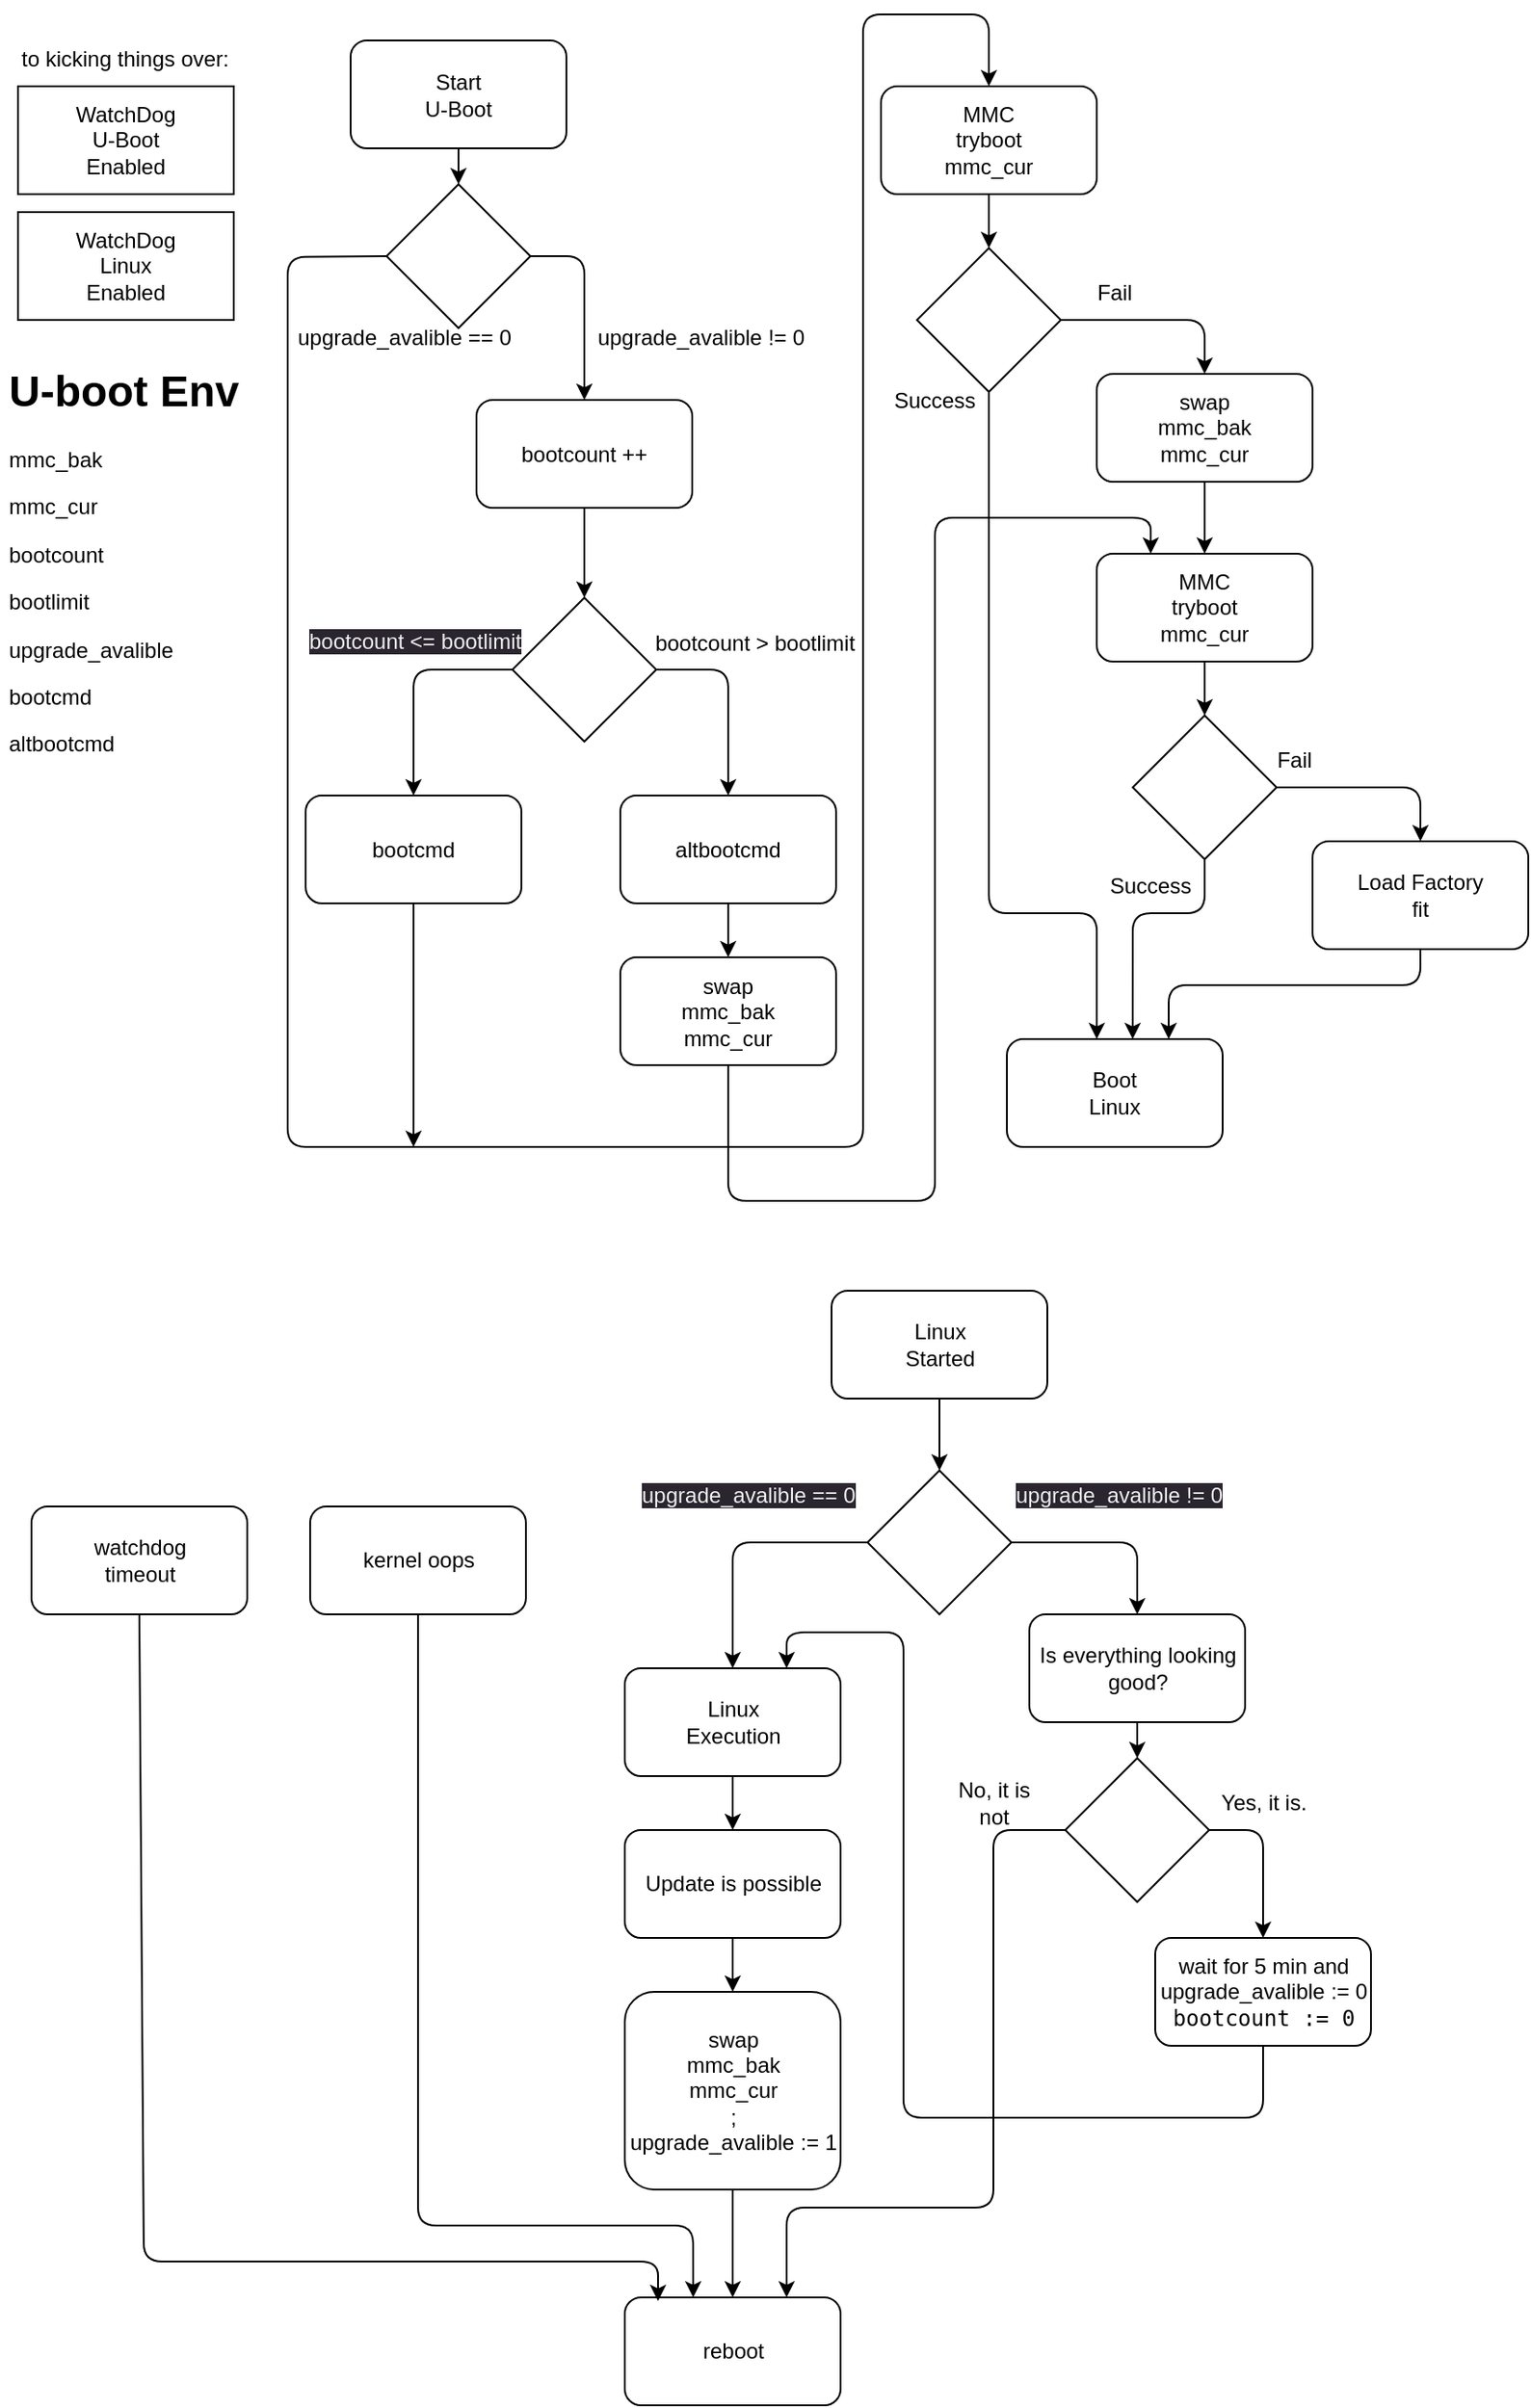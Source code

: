 <mxfile>
    <diagram id="RjMV1imbnuAgKItEHdp4" name="Page-1">
        <mxGraphModel dx="1080" dy="773" grid="1" gridSize="10" guides="1" tooltips="1" connect="1" arrows="1" fold="1" page="1" pageScale="1" pageWidth="827" pageHeight="1500" math="0" shadow="0">
            <root>
                <mxCell id="0"/>
                <mxCell id="1" parent="0"/>
                <mxCell id="2" value="WatchDog&lt;br&gt;U-Boot&lt;br&gt;Enabled" style="rounded=0;whiteSpace=wrap;html=1;" vertex="1" parent="1">
                    <mxGeometry x="10" y="50" width="120" height="60" as="geometry"/>
                </mxCell>
                <mxCell id="3" value="WatchDog&lt;br&gt;Linux&lt;br&gt;Enabled" style="rounded=0;whiteSpace=wrap;html=1;" vertex="1" parent="1">
                    <mxGeometry x="10" y="120" width="120" height="60" as="geometry"/>
                </mxCell>
                <mxCell id="4" value="MMC&lt;br&gt;tryboot&lt;br&gt;mmc_cur" style="rounded=1;whiteSpace=wrap;html=1;" vertex="1" parent="1">
                    <mxGeometry x="490" y="50" width="120" height="60" as="geometry"/>
                </mxCell>
                <mxCell id="5" value="&lt;h1&gt;U-boot Env&lt;/h1&gt;&lt;p&gt;mmc_bak&lt;br&gt;&lt;/p&gt;&lt;p&gt;mmc_cur&lt;br&gt;&lt;/p&gt;&lt;p&gt;bootcount&lt;/p&gt;&lt;p&gt;bootlimit&lt;/p&gt;&lt;p&gt;upgrade_avalible&lt;/p&gt;&lt;p&gt;bootcmd&lt;/p&gt;&lt;p&gt;altbootcmd&lt;/p&gt;" style="text;html=1;strokeColor=none;fillColor=none;spacing=5;spacingTop=-20;whiteSpace=wrap;overflow=hidden;rounded=0;" vertex="1" parent="1">
                    <mxGeometry y="200" width="150" height="280" as="geometry"/>
                </mxCell>
                <mxCell id="6" value="" style="rhombus;whiteSpace=wrap;html=1;" vertex="1" parent="1">
                    <mxGeometry x="510" y="140" width="80" height="80" as="geometry"/>
                </mxCell>
                <mxCell id="7" value="swap&lt;br&gt;&lt;span style=&quot;text-align: left;&quot;&gt;mmc_bak&lt;br&gt;&lt;/span&gt;&lt;span style=&quot;text-align: left;&quot;&gt;mmc_cur&lt;/span&gt;&lt;span style=&quot;text-align: left;&quot;&gt;&lt;br&gt;&lt;/span&gt;" style="rounded=1;whiteSpace=wrap;html=1;" vertex="1" parent="1">
                    <mxGeometry x="610" y="210" width="120" height="60" as="geometry"/>
                </mxCell>
                <mxCell id="8" value="" style="endArrow=classic;html=1;entryX=0.5;entryY=0;entryDx=0;entryDy=0;exitX=0.5;exitY=1;exitDx=0;exitDy=0;" edge="1" parent="1" source="4" target="6">
                    <mxGeometry width="50" height="50" relative="1" as="geometry">
                        <mxPoint x="580" y="210" as="sourcePoint"/>
                        <mxPoint x="630" y="160" as="targetPoint"/>
                    </mxGeometry>
                </mxCell>
                <mxCell id="9" value="" style="endArrow=classic;html=1;entryX=0.5;entryY=0;entryDx=0;entryDy=0;exitX=1;exitY=0.5;exitDx=0;exitDy=0;" edge="1" parent="1" source="6" target="7">
                    <mxGeometry width="50" height="50" relative="1" as="geometry">
                        <mxPoint x="600" y="270" as="sourcePoint"/>
                        <mxPoint x="650" y="220" as="targetPoint"/>
                        <Array as="points">
                            <mxPoint x="670" y="180"/>
                        </Array>
                    </mxGeometry>
                </mxCell>
                <mxCell id="10" value="Fail" style="text;html=1;strokeColor=none;fillColor=none;align=center;verticalAlign=middle;whiteSpace=wrap;rounded=0;" vertex="1" parent="1">
                    <mxGeometry x="590" y="150" width="60" height="30" as="geometry"/>
                </mxCell>
                <mxCell id="12" value="Load Factory&lt;br&gt;fit" style="rounded=1;whiteSpace=wrap;html=1;" vertex="1" parent="1">
                    <mxGeometry x="730" y="470" width="120" height="60" as="geometry"/>
                </mxCell>
                <mxCell id="13" value="MMC&lt;br&gt;tryboot&lt;br&gt;mmc_cur" style="rounded=1;whiteSpace=wrap;html=1;" vertex="1" parent="1">
                    <mxGeometry x="610" y="310" width="120" height="60" as="geometry"/>
                </mxCell>
                <mxCell id="14" value="" style="rhombus;whiteSpace=wrap;html=1;" vertex="1" parent="1">
                    <mxGeometry x="630" y="400" width="80" height="80" as="geometry"/>
                </mxCell>
                <mxCell id="16" value="" style="endArrow=classic;html=1;entryX=0.5;entryY=0;entryDx=0;entryDy=0;exitX=0.5;exitY=1;exitDx=0;exitDy=0;" edge="1" parent="1" source="13" target="14">
                    <mxGeometry width="50" height="50" relative="1" as="geometry">
                        <mxPoint x="700" y="470" as="sourcePoint"/>
                        <mxPoint x="750" y="420" as="targetPoint"/>
                    </mxGeometry>
                </mxCell>
                <mxCell id="17" value="" style="endArrow=classic;html=1;entryX=0.5;entryY=0;entryDx=0;entryDy=0;exitX=1;exitY=0.5;exitDx=0;exitDy=0;" edge="1" parent="1" source="14">
                    <mxGeometry width="50" height="50" relative="1" as="geometry">
                        <mxPoint x="720" y="530" as="sourcePoint"/>
                        <mxPoint x="790" y="470" as="targetPoint"/>
                        <Array as="points">
                            <mxPoint x="790" y="440"/>
                        </Array>
                    </mxGeometry>
                </mxCell>
                <mxCell id="18" value="Fail" style="text;html=1;strokeColor=none;fillColor=none;align=center;verticalAlign=middle;whiteSpace=wrap;rounded=0;" vertex="1" parent="1">
                    <mxGeometry x="690" y="410" width="60" height="30" as="geometry"/>
                </mxCell>
                <mxCell id="19" value="Boot&lt;br&gt;Linux" style="rounded=1;whiteSpace=wrap;html=1;" vertex="1" parent="1">
                    <mxGeometry x="560" y="580" width="120" height="60" as="geometry"/>
                </mxCell>
                <mxCell id="20" value="" style="endArrow=classic;html=1;entryX=0.583;entryY=0;entryDx=0;entryDy=0;exitX=0.5;exitY=1;exitDx=0;exitDy=0;exitPerimeter=0;entryPerimeter=0;" edge="1" parent="1" source="14" target="19">
                    <mxGeometry width="50" height="50" relative="1" as="geometry">
                        <mxPoint x="670" y="490" as="sourcePoint"/>
                        <mxPoint x="590" y="440" as="targetPoint"/>
                        <Array as="points">
                            <mxPoint x="670" y="510"/>
                            <mxPoint x="630" y="510"/>
                        </Array>
                    </mxGeometry>
                </mxCell>
                <mxCell id="22" value="Success" style="text;html=1;strokeColor=none;fillColor=none;align=center;verticalAlign=middle;whiteSpace=wrap;rounded=0;" vertex="1" parent="1">
                    <mxGeometry x="610" y="480" width="60" height="30" as="geometry"/>
                </mxCell>
                <mxCell id="24" value="to kicking things over:" style="text;html=1;strokeColor=none;fillColor=none;align=left;verticalAlign=middle;whiteSpace=wrap;rounded=0;" vertex="1" parent="1">
                    <mxGeometry x="10" y="20" width="120" height="30" as="geometry"/>
                </mxCell>
                <mxCell id="25" value="" style="endArrow=classic;html=1;exitX=0.5;exitY=1;exitDx=0;exitDy=0;" edge="1" parent="1" source="6">
                    <mxGeometry width="50" height="50" relative="1" as="geometry">
                        <mxPoint x="510" y="410" as="sourcePoint"/>
                        <mxPoint x="610" y="580" as="targetPoint"/>
                        <Array as="points">
                            <mxPoint x="550" y="510"/>
                            <mxPoint x="610" y="510"/>
                        </Array>
                    </mxGeometry>
                </mxCell>
                <mxCell id="26" value="Success" style="text;html=1;strokeColor=none;fillColor=none;align=center;verticalAlign=middle;whiteSpace=wrap;rounded=0;" vertex="1" parent="1">
                    <mxGeometry x="490" y="210" width="60" height="30" as="geometry"/>
                </mxCell>
                <mxCell id="27" value="" style="endArrow=classic;html=1;entryX=0.5;entryY=0;entryDx=0;entryDy=0;exitX=0.5;exitY=1;exitDx=0;exitDy=0;" edge="1" parent="1" source="7" target="13">
                    <mxGeometry width="50" height="50" relative="1" as="geometry">
                        <mxPoint x="600" y="430" as="sourcePoint"/>
                        <mxPoint x="650" y="380" as="targetPoint"/>
                    </mxGeometry>
                </mxCell>
                <mxCell id="28" value="" style="endArrow=classic;html=1;entryX=0.75;entryY=0;entryDx=0;entryDy=0;exitX=0.5;exitY=1;exitDx=0;exitDy=0;" edge="1" parent="1" source="12" target="19">
                    <mxGeometry width="50" height="50" relative="1" as="geometry">
                        <mxPoint x="600" y="430" as="sourcePoint"/>
                        <mxPoint x="650" y="380" as="targetPoint"/>
                        <Array as="points">
                            <mxPoint x="790" y="550"/>
                            <mxPoint x="650" y="550"/>
                        </Array>
                    </mxGeometry>
                </mxCell>
                <mxCell id="29" value="" style="rhombus;whiteSpace=wrap;html=1;" vertex="1" parent="1">
                    <mxGeometry x="215" y="104.5" width="80" height="80" as="geometry"/>
                </mxCell>
                <mxCell id="30" value="Start&lt;br&gt;U-Boot" style="rounded=1;whiteSpace=wrap;html=1;" vertex="1" parent="1">
                    <mxGeometry x="195" y="24.5" width="120" height="60" as="geometry"/>
                </mxCell>
                <mxCell id="31" value="bootcount ++" style="rounded=1;whiteSpace=wrap;html=1;" vertex="1" parent="1">
                    <mxGeometry x="265" y="224.5" width="120" height="60" as="geometry"/>
                </mxCell>
                <mxCell id="33" value="&lt;span style=&quot;text-align: left;&quot;&gt;upgrade_avalible != 0&lt;/span&gt;" style="text;html=1;strokeColor=none;fillColor=none;align=center;verticalAlign=middle;whiteSpace=wrap;rounded=0;" vertex="1" parent="1">
                    <mxGeometry x="325" y="174.5" width="130" height="30" as="geometry"/>
                </mxCell>
                <mxCell id="34" value="" style="endArrow=classic;html=1;exitX=0.5;exitY=1;exitDx=0;exitDy=0;" edge="1" parent="1" source="30" target="29">
                    <mxGeometry width="50" height="50" relative="1" as="geometry">
                        <mxPoint x="445" y="404.5" as="sourcePoint"/>
                        <mxPoint x="495" y="354.5" as="targetPoint"/>
                    </mxGeometry>
                </mxCell>
                <mxCell id="35" value="" style="endArrow=classic;html=1;exitX=1;exitY=0.5;exitDx=0;exitDy=0;" edge="1" parent="1" source="29" target="31">
                    <mxGeometry width="50" height="50" relative="1" as="geometry">
                        <mxPoint x="445" y="404.5" as="sourcePoint"/>
                        <mxPoint x="495" y="354.5" as="targetPoint"/>
                        <Array as="points">
                            <mxPoint x="325" y="144.5"/>
                        </Array>
                    </mxGeometry>
                </mxCell>
                <mxCell id="36" value="" style="rhombus;whiteSpace=wrap;html=1;" vertex="1" parent="1">
                    <mxGeometry x="285" y="334.5" width="80" height="80" as="geometry"/>
                </mxCell>
                <mxCell id="37" value="" style="endArrow=classic;html=1;exitX=0.5;exitY=1;exitDx=0;exitDy=0;entryX=0.5;entryY=0;entryDx=0;entryDy=0;" edge="1" parent="1" source="31" target="36">
                    <mxGeometry width="50" height="50" relative="1" as="geometry">
                        <mxPoint x="445" y="404.5" as="sourcePoint"/>
                        <mxPoint x="495" y="354.5" as="targetPoint"/>
                    </mxGeometry>
                </mxCell>
                <mxCell id="38" value="&lt;span style=&quot;text-align: left;&quot;&gt;bootcount &amp;gt; bootlimit&lt;/span&gt;" style="text;html=1;strokeColor=none;fillColor=none;align=center;verticalAlign=middle;whiteSpace=wrap;rounded=0;" vertex="1" parent="1">
                    <mxGeometry x="355" y="344.5" width="130" height="30" as="geometry"/>
                </mxCell>
                <mxCell id="39" value="swap&lt;br&gt;&lt;span style=&quot;text-align: left;&quot;&gt;mmc_bak&lt;br&gt;&lt;/span&gt;&lt;span style=&quot;text-align: left;&quot;&gt;mmc_cur&lt;/span&gt;&lt;span style=&quot;text-align: left;&quot;&gt;&lt;br&gt;&lt;/span&gt;" style="rounded=1;whiteSpace=wrap;html=1;" vertex="1" parent="1">
                    <mxGeometry x="345" y="534.5" width="120" height="60" as="geometry"/>
                </mxCell>
                <mxCell id="40" value="&lt;span style=&quot;text-align: left;&quot;&gt;altbootcmd&lt;br&gt;&lt;/span&gt;" style="rounded=1;whiteSpace=wrap;html=1;" vertex="1" parent="1">
                    <mxGeometry x="345" y="444.5" width="120" height="60" as="geometry"/>
                </mxCell>
                <mxCell id="41" value="" style="endArrow=classic;html=1;exitX=1;exitY=0.5;exitDx=0;exitDy=0;entryX=0.5;entryY=0;entryDx=0;entryDy=0;" edge="1" parent="1" source="36" target="40">
                    <mxGeometry width="50" height="50" relative="1" as="geometry">
                        <mxPoint x="445" y="414.5" as="sourcePoint"/>
                        <mxPoint x="495" y="364.5" as="targetPoint"/>
                        <Array as="points">
                            <mxPoint x="405" y="374.5"/>
                        </Array>
                    </mxGeometry>
                </mxCell>
                <mxCell id="42" value="" style="endArrow=classic;html=1;exitX=0.5;exitY=1;exitDx=0;exitDy=0;entryX=0.5;entryY=0;entryDx=0;entryDy=0;" edge="1" parent="1" source="40" target="39">
                    <mxGeometry width="50" height="50" relative="1" as="geometry">
                        <mxPoint x="445" y="414.5" as="sourcePoint"/>
                        <mxPoint x="495" y="364.5" as="targetPoint"/>
                    </mxGeometry>
                </mxCell>
                <mxCell id="43" value="&lt;span style=&quot;color: rgb(240, 240, 240); font-family: Helvetica; font-size: 12px; font-style: normal; font-variant-ligatures: normal; font-variant-caps: normal; font-weight: 400; letter-spacing: normal; orphans: 2; text-align: left; text-indent: 0px; text-transform: none; widows: 2; word-spacing: 0px; -webkit-text-stroke-width: 0px; background-color: rgb(42, 37, 47); text-decoration-thickness: initial; text-decoration-style: initial; text-decoration-color: initial; float: none; display: inline !important;&quot;&gt;bootcount &amp;lt;= bootlimit&lt;/span&gt;" style="text;whiteSpace=wrap;html=1;" vertex="1" parent="1">
                    <mxGeometry x="170" y="344.5" width="140" height="40" as="geometry"/>
                </mxCell>
                <mxCell id="44" value="bootcmd" style="rounded=1;whiteSpace=wrap;html=1;" vertex="1" parent="1">
                    <mxGeometry x="170" y="444.5" width="120" height="60" as="geometry"/>
                </mxCell>
                <mxCell id="45" value="" style="endArrow=classic;html=1;entryX=0.5;entryY=0;entryDx=0;entryDy=0;exitX=0;exitY=0.5;exitDx=0;exitDy=0;" edge="1" parent="1" source="36" target="44">
                    <mxGeometry width="50" height="50" relative="1" as="geometry">
                        <mxPoint x="275" y="374.5" as="sourcePoint"/>
                        <mxPoint x="495" y="374.5" as="targetPoint"/>
                        <Array as="points">
                            <mxPoint x="230" y="374.5"/>
                        </Array>
                    </mxGeometry>
                </mxCell>
                <mxCell id="46" value="" style="endArrow=classic;html=1;exitX=0;exitY=0.5;exitDx=0;exitDy=0;entryX=0.5;entryY=0;entryDx=0;entryDy=0;" edge="1" parent="1" source="29" target="4">
                    <mxGeometry width="50" height="50" relative="1" as="geometry">
                        <mxPoint x="450" y="320" as="sourcePoint"/>
                        <mxPoint x="500" y="270" as="targetPoint"/>
                        <Array as="points">
                            <mxPoint x="160" y="145"/>
                            <mxPoint x="160" y="640"/>
                            <mxPoint x="480" y="640"/>
                            <mxPoint x="480" y="10"/>
                            <mxPoint x="550" y="10"/>
                        </Array>
                    </mxGeometry>
                </mxCell>
                <mxCell id="48" value="&lt;span style=&quot;text-align: left;&quot;&gt;upgrade_avalible ==&amp;nbsp;0&lt;/span&gt;" style="text;html=1;strokeColor=none;fillColor=none;align=center;verticalAlign=middle;whiteSpace=wrap;rounded=0;" vertex="1" parent="1">
                    <mxGeometry x="160" y="174.5" width="130" height="30" as="geometry"/>
                </mxCell>
                <mxCell id="49" value="" style="endArrow=classic;html=1;exitX=0.5;exitY=1;exitDx=0;exitDy=0;" edge="1" parent="1" source="44">
                    <mxGeometry width="50" height="50" relative="1" as="geometry">
                        <mxPoint x="455" y="294.5" as="sourcePoint"/>
                        <mxPoint x="230" y="640" as="targetPoint"/>
                    </mxGeometry>
                </mxCell>
                <mxCell id="50" value="" style="endArrow=classic;html=1;exitX=0.5;exitY=1;exitDx=0;exitDy=0;entryX=0.25;entryY=0;entryDx=0;entryDy=0;" edge="1" parent="1" source="39" target="13">
                    <mxGeometry width="50" height="50" relative="1" as="geometry">
                        <mxPoint x="455" y="414.5" as="sourcePoint"/>
                        <mxPoint x="405" y="690" as="targetPoint"/>
                        <Array as="points">
                            <mxPoint x="405" y="670"/>
                            <mxPoint x="520" y="670"/>
                            <mxPoint x="520" y="290"/>
                            <mxPoint x="640" y="290"/>
                        </Array>
                    </mxGeometry>
                </mxCell>
                <mxCell id="59" value="Linux&lt;br&gt;Execution" style="rounded=1;whiteSpace=wrap;html=1;" vertex="1" parent="1">
                    <mxGeometry x="347.5" y="930" width="120" height="60" as="geometry"/>
                </mxCell>
                <mxCell id="60" value="swap&lt;br&gt;&lt;span style=&quot;text-align: left;&quot;&gt;mmc_bak&lt;br&gt;&lt;/span&gt;&lt;span style=&quot;text-align: left;&quot;&gt;mmc_cur&lt;br&gt;;&lt;br&gt;&lt;/span&gt;&lt;span style=&quot;text-align: left;&quot;&gt;upgrade_avalible := 1&lt;/span&gt;&lt;span style=&quot;text-align: left;&quot;&gt;&lt;br&gt;&lt;/span&gt;" style="rounded=1;whiteSpace=wrap;html=1;" vertex="1" parent="1">
                    <mxGeometry x="347.5" y="1110" width="120" height="110" as="geometry"/>
                </mxCell>
                <mxCell id="61" value="Update is possible" style="rounded=1;whiteSpace=wrap;html=1;" vertex="1" parent="1">
                    <mxGeometry x="347.5" y="1020" width="120" height="60" as="geometry"/>
                </mxCell>
                <mxCell id="62" value="&lt;span style=&quot;text-align: left;&quot;&gt;wait for 5 min and&lt;br&gt;upgrade_avalible := 0&lt;br&gt;&lt;/span&gt;&lt;code class=&quot;docutils literal notranslate&quot;&gt;&lt;span class=&quot;pre&quot;&gt;bootcount := 0&lt;/span&gt;&lt;/code&gt;&lt;span style=&quot;text-align: left;&quot;&gt;&lt;br&gt;&lt;/span&gt;" style="rounded=1;whiteSpace=wrap;html=1;" vertex="1" parent="1">
                    <mxGeometry x="642.5" y="1080" width="120" height="60" as="geometry"/>
                </mxCell>
                <mxCell id="63" value="kernel&amp;nbsp;oops" style="rounded=1;whiteSpace=wrap;html=1;" vertex="1" parent="1">
                    <mxGeometry x="172.5" y="840" width="120" height="60" as="geometry"/>
                </mxCell>
                <mxCell id="64" value="watchdog&lt;br&gt;timeout" style="rounded=1;whiteSpace=wrap;html=1;" vertex="1" parent="1">
                    <mxGeometry x="17.5" y="840" width="120" height="60" as="geometry"/>
                </mxCell>
                <mxCell id="77" value="" style="rhombus;whiteSpace=wrap;html=1;" vertex="1" parent="1">
                    <mxGeometry x="482.5" y="820" width="80" height="80" as="geometry"/>
                </mxCell>
                <mxCell id="78" value="&lt;span style=&quot;color: rgb(240, 240, 240); font-family: Helvetica; font-size: 12px; font-style: normal; font-variant-ligatures: normal; font-variant-caps: normal; font-weight: 400; letter-spacing: normal; orphans: 2; text-align: left; text-indent: 0px; text-transform: none; widows: 2; word-spacing: 0px; -webkit-text-stroke-width: 0px; background-color: rgb(42, 37, 47); text-decoration-thickness: initial; text-decoration-style: initial; text-decoration-color: initial; float: none; display: inline !important;&quot;&gt;upgrade_avalible != 0&lt;/span&gt;" style="text;whiteSpace=wrap;html=1;" vertex="1" parent="1">
                    <mxGeometry x="562.5" y="820" width="155" height="40" as="geometry"/>
                </mxCell>
                <mxCell id="81" value="Linux&lt;br&gt;Started" style="rounded=1;whiteSpace=wrap;html=1;" vertex="1" parent="1">
                    <mxGeometry x="462.5" y="720" width="120" height="60" as="geometry"/>
                </mxCell>
                <mxCell id="83" value="" style="rhombus;whiteSpace=wrap;html=1;" vertex="1" parent="1">
                    <mxGeometry x="592.5" y="980" width="80" height="80" as="geometry"/>
                </mxCell>
                <mxCell id="85" value="&lt;span style=&quot;text-align: left;&quot;&gt;Is everything looking good?&lt;/span&gt;" style="rounded=1;whiteSpace=wrap;html=1;" vertex="1" parent="1">
                    <mxGeometry x="572.5" y="900" width="120" height="60" as="geometry"/>
                </mxCell>
                <mxCell id="86" value="" style="endArrow=classic;html=1;entryX=0.5;entryY=0;entryDx=0;entryDy=0;exitX=1;exitY=0.5;exitDx=0;exitDy=0;" edge="1" parent="1" source="83" target="62">
                    <mxGeometry width="50" height="50" relative="1" as="geometry">
                        <mxPoint x="452.5" y="1100" as="sourcePoint"/>
                        <mxPoint x="502.5" y="1050" as="targetPoint"/>
                        <Array as="points">
                            <mxPoint x="702.5" y="1020"/>
                        </Array>
                    </mxGeometry>
                </mxCell>
                <mxCell id="87" value="" style="endArrow=classic;html=1;entryX=0.5;entryY=0;entryDx=0;entryDy=0;exitX=0.5;exitY=1;exitDx=0;exitDy=0;" edge="1" parent="1" source="85" target="83">
                    <mxGeometry width="50" height="50" relative="1" as="geometry">
                        <mxPoint x="452.5" y="1100" as="sourcePoint"/>
                        <mxPoint x="502.5" y="1050" as="targetPoint"/>
                    </mxGeometry>
                </mxCell>
                <mxCell id="88" value="" style="endArrow=classic;html=1;exitX=1;exitY=0.5;exitDx=0;exitDy=0;entryX=0.5;entryY=0;entryDx=0;entryDy=0;" edge="1" parent="1" source="77" target="85">
                    <mxGeometry width="50" height="50" relative="1" as="geometry">
                        <mxPoint x="452.5" y="1100" as="sourcePoint"/>
                        <mxPoint x="502.5" y="1050" as="targetPoint"/>
                        <Array as="points">
                            <mxPoint x="632.5" y="860"/>
                        </Array>
                    </mxGeometry>
                </mxCell>
                <mxCell id="89" value="" style="endArrow=classic;html=1;entryX=0.5;entryY=0;entryDx=0;entryDy=0;exitX=0;exitY=0.5;exitDx=0;exitDy=0;" edge="1" parent="1" source="77" target="59">
                    <mxGeometry width="50" height="50" relative="1" as="geometry">
                        <mxPoint x="452.5" y="1100" as="sourcePoint"/>
                        <mxPoint x="502.5" y="1050" as="targetPoint"/>
                        <Array as="points">
                            <mxPoint x="407.5" y="860"/>
                        </Array>
                    </mxGeometry>
                </mxCell>
                <mxCell id="91" value="Yes, it is." style="text;html=1;strokeColor=none;fillColor=none;align=center;verticalAlign=middle;whiteSpace=wrap;rounded=0;fillStyle=solid;" vertex="1" parent="1">
                    <mxGeometry x="672.5" y="990" width="60" height="30" as="geometry"/>
                </mxCell>
                <mxCell id="92" value="&lt;span style=&quot;color: rgb(240, 240, 240); font-family: Helvetica; font-size: 12px; font-style: normal; font-variant-ligatures: normal; font-variant-caps: normal; font-weight: 400; letter-spacing: normal; orphans: 2; text-align: left; text-indent: 0px; text-transform: none; widows: 2; word-spacing: 0px; -webkit-text-stroke-width: 0px; background-color: rgb(42, 37, 47); text-decoration-thickness: initial; text-decoration-style: initial; text-decoration-color: initial; float: none; display: inline !important;&quot;&gt;upgrade_avalible == 0&lt;/span&gt;" style="text;whiteSpace=wrap;html=1;" vertex="1" parent="1">
                    <mxGeometry x="355" y="820" width="155" height="40" as="geometry"/>
                </mxCell>
                <mxCell id="93" value="" style="endArrow=classic;html=1;entryX=0.5;entryY=0;entryDx=0;entryDy=0;exitX=0.5;exitY=1;exitDx=0;exitDy=0;" edge="1" parent="1" source="59" target="61">
                    <mxGeometry width="50" height="50" relative="1" as="geometry">
                        <mxPoint x="452.5" y="970" as="sourcePoint"/>
                        <mxPoint x="502.5" y="920" as="targetPoint"/>
                    </mxGeometry>
                </mxCell>
                <mxCell id="94" value="" style="endArrow=classic;html=1;entryX=0.5;entryY=0;entryDx=0;entryDy=0;exitX=0.5;exitY=1;exitDx=0;exitDy=0;" edge="1" parent="1" source="61" target="60">
                    <mxGeometry width="50" height="50" relative="1" as="geometry">
                        <mxPoint x="452.5" y="970" as="sourcePoint"/>
                        <mxPoint x="502.5" y="920" as="targetPoint"/>
                    </mxGeometry>
                </mxCell>
                <mxCell id="95" value="" style="endArrow=classic;html=1;exitX=0.5;exitY=1;exitDx=0;exitDy=0;entryX=0.75;entryY=0;entryDx=0;entryDy=0;" edge="1" parent="1" source="62" target="59">
                    <mxGeometry width="50" height="50" relative="1" as="geometry">
                        <mxPoint x="452.5" y="1090" as="sourcePoint"/>
                        <mxPoint x="502.5" y="1040" as="targetPoint"/>
                        <Array as="points">
                            <mxPoint x="702.5" y="1180"/>
                            <mxPoint x="502.5" y="1180"/>
                            <mxPoint x="502.5" y="910"/>
                            <mxPoint x="437.5" y="910"/>
                        </Array>
                    </mxGeometry>
                </mxCell>
                <mxCell id="97" value="&lt;span style=&quot;text-align: left;&quot;&gt;reboot&lt;/span&gt;" style="rounded=1;whiteSpace=wrap;html=1;" vertex="1" parent="1">
                    <mxGeometry x="347.5" y="1280" width="120" height="60" as="geometry"/>
                </mxCell>
                <mxCell id="98" value="" style="endArrow=classic;html=1;exitX=0.5;exitY=1;exitDx=0;exitDy=0;" edge="1" parent="1" source="60" target="97">
                    <mxGeometry width="50" height="50" relative="1" as="geometry">
                        <mxPoint x="452.5" y="1100" as="sourcePoint"/>
                        <mxPoint x="502.5" y="1050" as="targetPoint"/>
                    </mxGeometry>
                </mxCell>
                <mxCell id="99" value="" style="endArrow=classic;html=1;exitX=0;exitY=0.5;exitDx=0;exitDy=0;entryX=0.75;entryY=0;entryDx=0;entryDy=0;" edge="1" parent="1" source="83" target="97">
                    <mxGeometry width="50" height="50" relative="1" as="geometry">
                        <mxPoint x="452.5" y="1100" as="sourcePoint"/>
                        <mxPoint x="502.5" y="1050" as="targetPoint"/>
                        <Array as="points">
                            <mxPoint x="552.5" y="1020"/>
                            <mxPoint x="552.5" y="1230"/>
                            <mxPoint x="437.5" y="1230"/>
                        </Array>
                    </mxGeometry>
                </mxCell>
                <mxCell id="100" value="No, it is not" style="text;html=1;strokeColor=none;fillColor=none;align=center;verticalAlign=middle;whiteSpace=wrap;rounded=0;fillStyle=solid;" vertex="1" parent="1">
                    <mxGeometry x="522.5" y="990" width="60" height="30" as="geometry"/>
                </mxCell>
                <mxCell id="101" value="" style="endArrow=classic;html=1;exitX=0.5;exitY=1;exitDx=0;exitDy=0;entryX=0.317;entryY=0;entryDx=0;entryDy=0;entryPerimeter=0;" edge="1" parent="1" source="63" target="97">
                    <mxGeometry width="50" height="50" relative="1" as="geometry">
                        <mxPoint x="452.5" y="1090" as="sourcePoint"/>
                        <mxPoint x="502.5" y="1040" as="targetPoint"/>
                        <Array as="points">
                            <mxPoint x="232.5" y="1240"/>
                            <mxPoint x="385.5" y="1240"/>
                        </Array>
                    </mxGeometry>
                </mxCell>
                <mxCell id="102" value="" style="endArrow=classic;html=1;exitX=0.5;exitY=1;exitDx=0;exitDy=0;entryX=0.154;entryY=0.033;entryDx=0;entryDy=0;entryPerimeter=0;" edge="1" parent="1" source="64" target="97">
                    <mxGeometry width="50" height="50" relative="1" as="geometry">
                        <mxPoint x="450" y="1140" as="sourcePoint"/>
                        <mxPoint x="500" y="1090" as="targetPoint"/>
                        <Array as="points">
                            <mxPoint x="80" y="1260"/>
                            <mxPoint x="366" y="1260"/>
                        </Array>
                    </mxGeometry>
                </mxCell>
                <mxCell id="103" value="" style="endArrow=classic;html=1;entryX=0.5;entryY=0;entryDx=0;entryDy=0;exitX=0.5;exitY=1;exitDx=0;exitDy=0;" edge="1" parent="1" source="81" target="77">
                    <mxGeometry width="50" height="50" relative="1" as="geometry">
                        <mxPoint x="450" y="1020" as="sourcePoint"/>
                        <mxPoint x="500" y="970" as="targetPoint"/>
                    </mxGeometry>
                </mxCell>
            </root>
        </mxGraphModel>
    </diagram>
</mxfile>